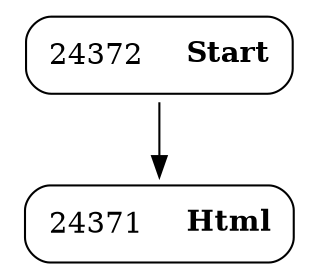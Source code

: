 digraph ast {
node [shape=none];
24371 [label=<<TABLE border='1' cellspacing='0' cellpadding='10' style='rounded' ><TR><TD border='0'>24371</TD><TD border='0'><B>Html</B></TD></TR></TABLE>>];
24372 [label=<<TABLE border='1' cellspacing='0' cellpadding='10' style='rounded' ><TR><TD border='0'>24372</TD><TD border='0'><B>Start</B></TD></TR></TABLE>>];
24372 -> 24371 [weight=2];
}
